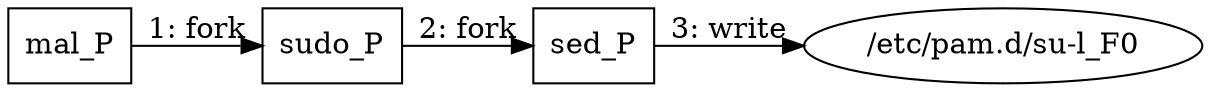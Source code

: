 digraph "T1556.003" {
rankdir="LR"
size="9"
fixedsize="false"
splines="true"
nodesep=0.3
ranksep=0
fontsize=10
overlap="scalexy"
engine= "neato"
	"mal_P" [node_type=Process shape=box]
	"sudo_P" [node_type=Process shape=box]
	"sed_P" [node_type=Process shape=box]
	"/etc/pam.d/su-l_F0" [node_type=File shape=ellipse]
	"mal_P" -> "sudo_P" [label="1: fork"]
	"sudo_P" -> "sed_P" [label="2: fork"]
	"sed_P" -> "/etc/pam.d/su-l_F0" [label="3: write"]
}
